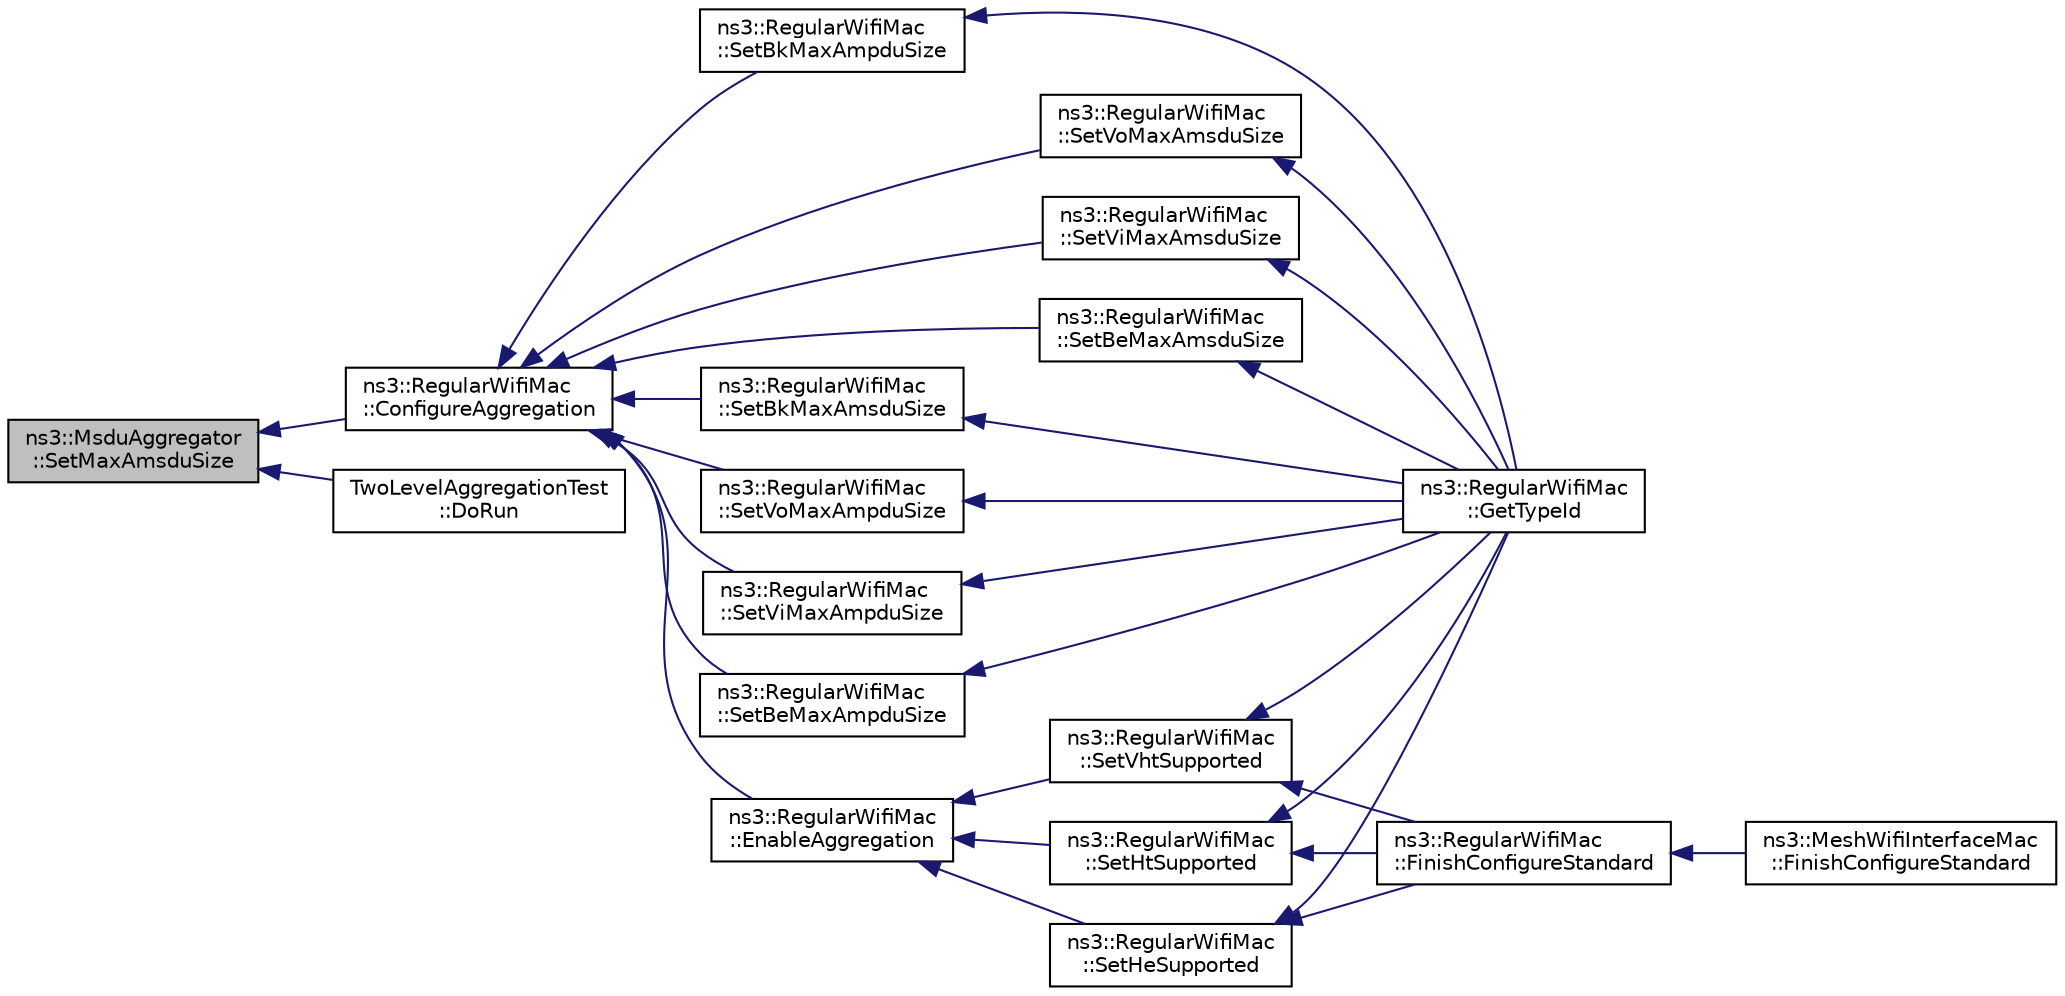 digraph "ns3::MsduAggregator::SetMaxAmsduSize"
{
  edge [fontname="Helvetica",fontsize="10",labelfontname="Helvetica",labelfontsize="10"];
  node [fontname="Helvetica",fontsize="10",shape=record];
  rankdir="LR";
  Node1 [label="ns3::MsduAggregator\l::SetMaxAmsduSize",height=0.2,width=0.4,color="black", fillcolor="grey75", style="filled", fontcolor="black"];
  Node1 -> Node2 [dir="back",color="midnightblue",fontsize="10",style="solid"];
  Node2 [label="ns3::RegularWifiMac\l::ConfigureAggregation",height=0.2,width=0.4,color="black", fillcolor="white", style="filled",URL="$df/db9/classns3_1_1RegularWifiMac.html#a001b927073ce18a83d1ab6daa6cfe467",tooltip="Configure aggregation function. "];
  Node2 -> Node3 [dir="back",color="midnightblue",fontsize="10",style="solid"];
  Node3 [label="ns3::RegularWifiMac\l::SetVoMaxAmsduSize",height=0.2,width=0.4,color="black", fillcolor="white", style="filled",URL="$df/db9/classns3_1_1RegularWifiMac.html#a6a64881778387001fcf5bbcbd448e8d3"];
  Node3 -> Node4 [dir="back",color="midnightblue",fontsize="10",style="solid"];
  Node4 [label="ns3::RegularWifiMac\l::GetTypeId",height=0.2,width=0.4,color="black", fillcolor="white", style="filled",URL="$df/db9/classns3_1_1RegularWifiMac.html#a8f882e251de837e5cc2022b25604dc01",tooltip="Get the type ID. "];
  Node2 -> Node5 [dir="back",color="midnightblue",fontsize="10",style="solid"];
  Node5 [label="ns3::RegularWifiMac\l::SetViMaxAmsduSize",height=0.2,width=0.4,color="black", fillcolor="white", style="filled",URL="$df/db9/classns3_1_1RegularWifiMac.html#aa172bf782062d45db0fc21b8094e2ff5"];
  Node5 -> Node4 [dir="back",color="midnightblue",fontsize="10",style="solid"];
  Node2 -> Node6 [dir="back",color="midnightblue",fontsize="10",style="solid"];
  Node6 [label="ns3::RegularWifiMac\l::SetBeMaxAmsduSize",height=0.2,width=0.4,color="black", fillcolor="white", style="filled",URL="$df/db9/classns3_1_1RegularWifiMac.html#a3447694323cd7a8c77ae2c6748e9b829"];
  Node6 -> Node4 [dir="back",color="midnightblue",fontsize="10",style="solid"];
  Node2 -> Node7 [dir="back",color="midnightblue",fontsize="10",style="solid"];
  Node7 [label="ns3::RegularWifiMac\l::SetBkMaxAmsduSize",height=0.2,width=0.4,color="black", fillcolor="white", style="filled",URL="$df/db9/classns3_1_1RegularWifiMac.html#a125bd1db09c527afa49572b9b5723532"];
  Node7 -> Node4 [dir="back",color="midnightblue",fontsize="10",style="solid"];
  Node2 -> Node8 [dir="back",color="midnightblue",fontsize="10",style="solid"];
  Node8 [label="ns3::RegularWifiMac\l::SetVoMaxAmpduSize",height=0.2,width=0.4,color="black", fillcolor="white", style="filled",URL="$df/db9/classns3_1_1RegularWifiMac.html#aa3a33e97374743756cbc74517ba48cde"];
  Node8 -> Node4 [dir="back",color="midnightblue",fontsize="10",style="solid"];
  Node2 -> Node9 [dir="back",color="midnightblue",fontsize="10",style="solid"];
  Node9 [label="ns3::RegularWifiMac\l::SetViMaxAmpduSize",height=0.2,width=0.4,color="black", fillcolor="white", style="filled",URL="$df/db9/classns3_1_1RegularWifiMac.html#aa4dfc64775735da1f66c1bb92332577e"];
  Node9 -> Node4 [dir="back",color="midnightblue",fontsize="10",style="solid"];
  Node2 -> Node10 [dir="back",color="midnightblue",fontsize="10",style="solid"];
  Node10 [label="ns3::RegularWifiMac\l::SetBeMaxAmpduSize",height=0.2,width=0.4,color="black", fillcolor="white", style="filled",URL="$df/db9/classns3_1_1RegularWifiMac.html#a6d5f26156429a50bda6120ca5cad4fa4"];
  Node10 -> Node4 [dir="back",color="midnightblue",fontsize="10",style="solid"];
  Node2 -> Node11 [dir="back",color="midnightblue",fontsize="10",style="solid"];
  Node11 [label="ns3::RegularWifiMac\l::SetBkMaxAmpduSize",height=0.2,width=0.4,color="black", fillcolor="white", style="filled",URL="$df/db9/classns3_1_1RegularWifiMac.html#af27091cca05caf74c4d53b60abd8d281"];
  Node11 -> Node4 [dir="back",color="midnightblue",fontsize="10",style="solid"];
  Node2 -> Node12 [dir="back",color="midnightblue",fontsize="10",style="solid"];
  Node12 [label="ns3::RegularWifiMac\l::EnableAggregation",height=0.2,width=0.4,color="black", fillcolor="white", style="filled",URL="$df/db9/classns3_1_1RegularWifiMac.html#aff4c3c6089505d115e0cdb3403cf0eba",tooltip="Enable aggregation function. "];
  Node12 -> Node13 [dir="back",color="midnightblue",fontsize="10",style="solid"];
  Node13 [label="ns3::RegularWifiMac\l::SetVhtSupported",height=0.2,width=0.4,color="black", fillcolor="white", style="filled",URL="$df/db9/classns3_1_1RegularWifiMac.html#a8f007964ef13ead0c2ee5916eba1966b"];
  Node13 -> Node4 [dir="back",color="midnightblue",fontsize="10",style="solid"];
  Node13 -> Node14 [dir="back",color="midnightblue",fontsize="10",style="solid"];
  Node14 [label="ns3::RegularWifiMac\l::FinishConfigureStandard",height=0.2,width=0.4,color="black", fillcolor="white", style="filled",URL="$df/db9/classns3_1_1RegularWifiMac.html#aa023d7c243c107c737d0a7acf865f066"];
  Node14 -> Node15 [dir="back",color="midnightblue",fontsize="10",style="solid"];
  Node15 [label="ns3::MeshWifiInterfaceMac\l::FinishConfigureStandard",height=0.2,width=0.4,color="black", fillcolor="white", style="filled",URL="$d0/dd8/classns3_1_1MeshWifiInterfaceMac.html#a3eee38ccb3ae4469618acae24c519155"];
  Node12 -> Node16 [dir="back",color="midnightblue",fontsize="10",style="solid"];
  Node16 [label="ns3::RegularWifiMac\l::SetHtSupported",height=0.2,width=0.4,color="black", fillcolor="white", style="filled",URL="$df/db9/classns3_1_1RegularWifiMac.html#a2b342d2ad0898df9ff0ade65ff39a8c1"];
  Node16 -> Node4 [dir="back",color="midnightblue",fontsize="10",style="solid"];
  Node16 -> Node14 [dir="back",color="midnightblue",fontsize="10",style="solid"];
  Node12 -> Node17 [dir="back",color="midnightblue",fontsize="10",style="solid"];
  Node17 [label="ns3::RegularWifiMac\l::SetHeSupported",height=0.2,width=0.4,color="black", fillcolor="white", style="filled",URL="$df/db9/classns3_1_1RegularWifiMac.html#a74075dc0566e812e623ad5a6a05cfe9b"];
  Node17 -> Node4 [dir="back",color="midnightblue",fontsize="10",style="solid"];
  Node17 -> Node14 [dir="back",color="midnightblue",fontsize="10",style="solid"];
  Node1 -> Node18 [dir="back",color="midnightblue",fontsize="10",style="solid"];
  Node18 [label="TwoLevelAggregationTest\l::DoRun",height=0.2,width=0.4,color="black", fillcolor="white", style="filled",URL="$db/d72/classTwoLevelAggregationTest.html#a40c6f5f8be6c48673d0bfd218d95afe0",tooltip="Implementation to actually run this TestCase. "];
}
